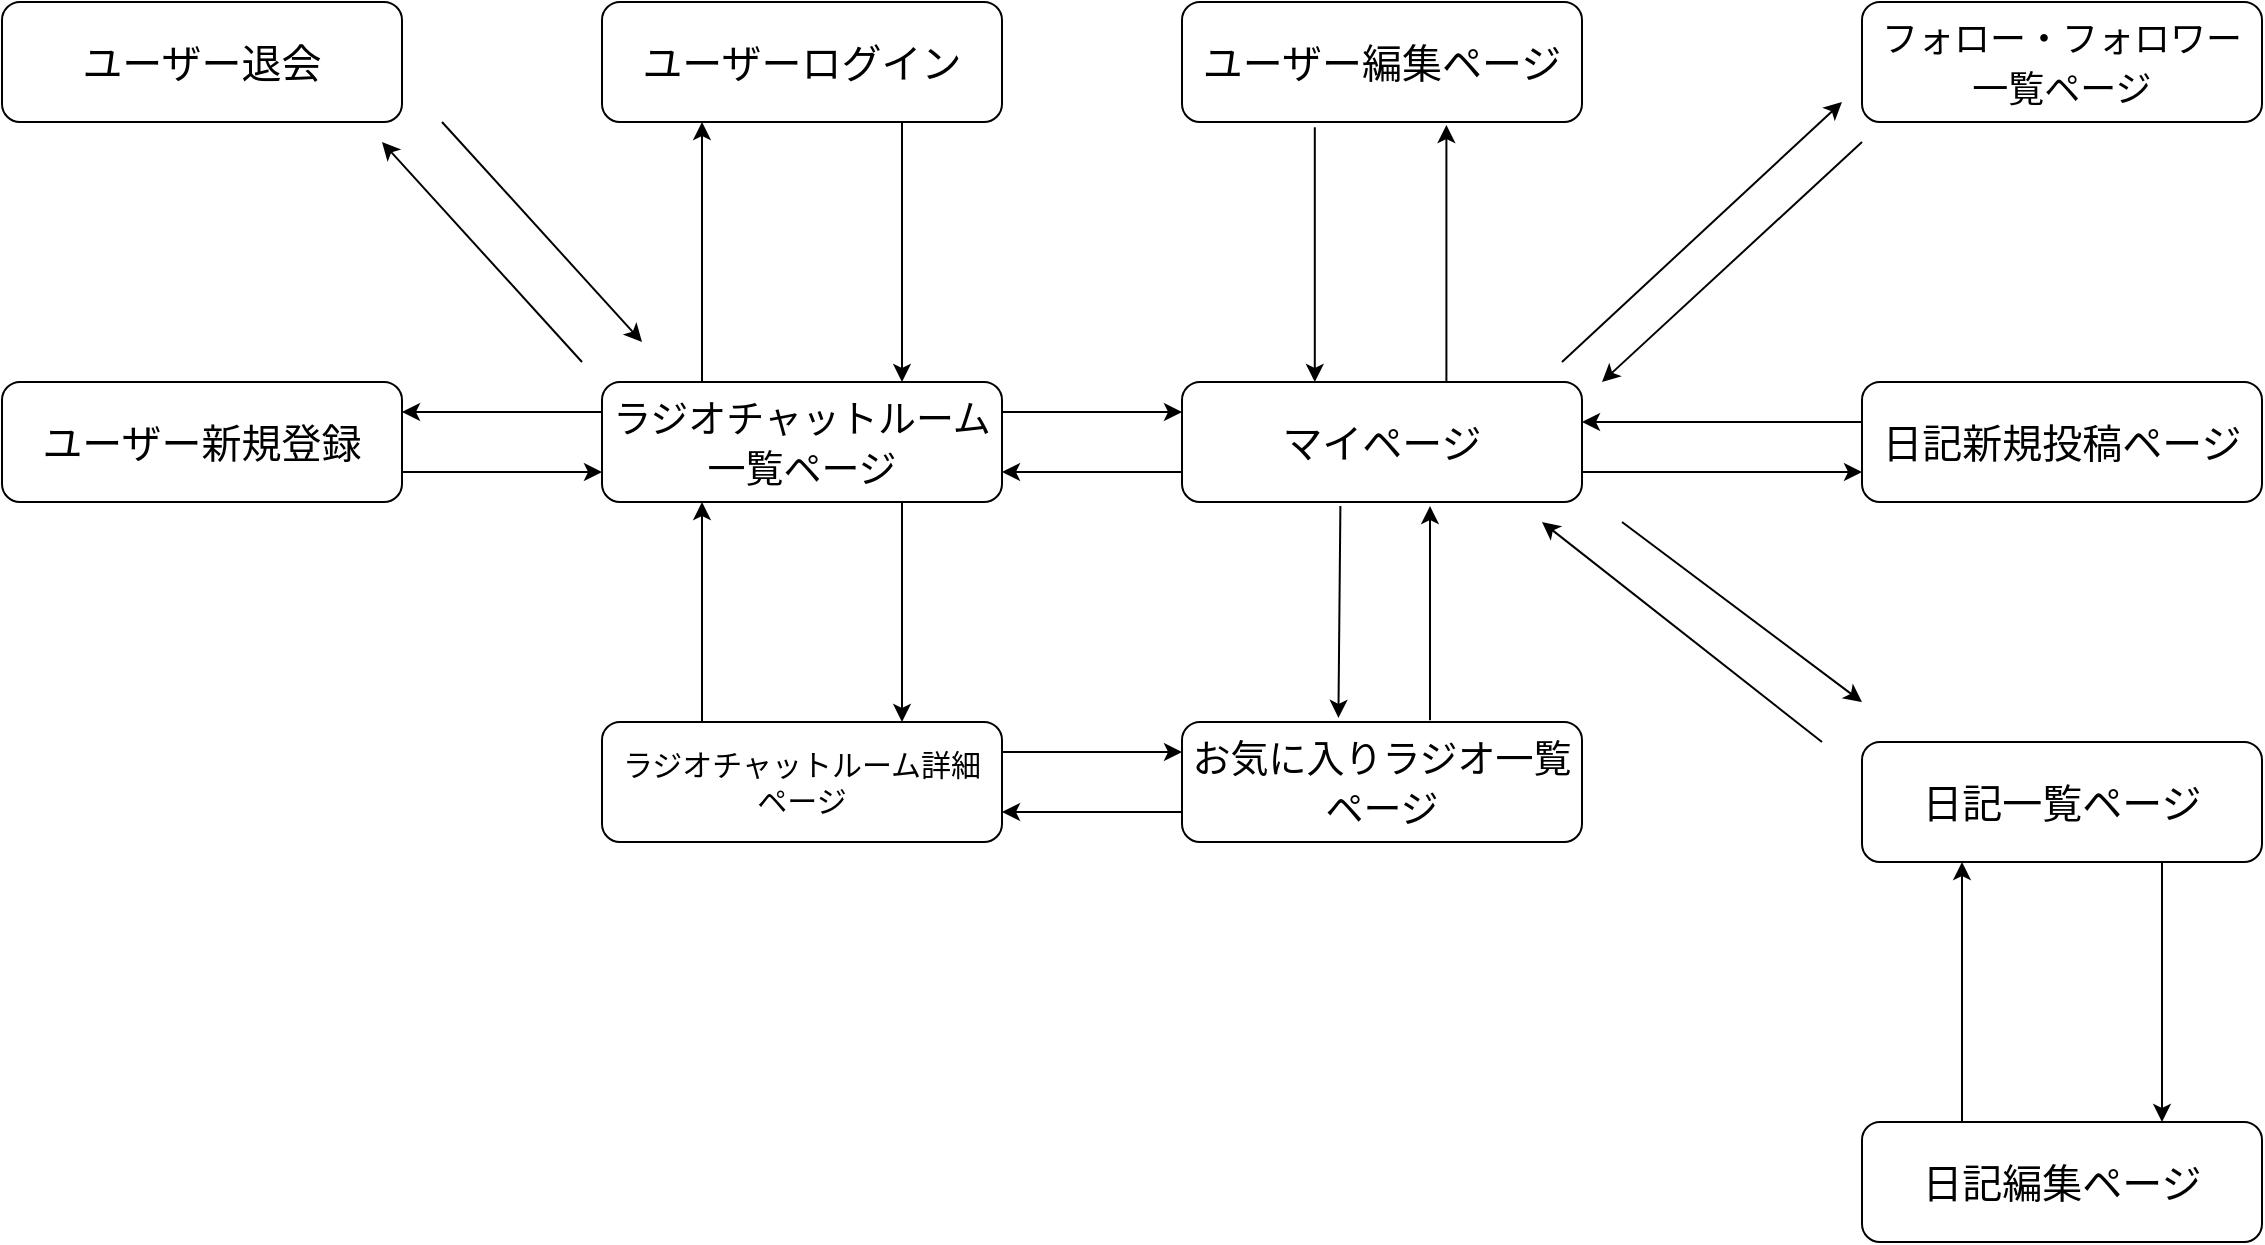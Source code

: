 <mxfile>
    <diagram id="2nmyHhBSpIyZ48t5KGVI" name="ページ1">
        <mxGraphModel dx="947" dy="763" grid="1" gridSize="10" guides="1" tooltips="1" connect="1" arrows="1" fold="1" page="1" pageScale="1" pageWidth="827" pageHeight="1169" math="0" shadow="0">
            <root>
                <mxCell id="0"/>
                <mxCell id="1" parent="0"/>
                <mxCell id="18" style="edgeStyle=none;html=1;exitX=0.25;exitY=0;exitDx=0;exitDy=0;entryX=0.25;entryY=1;entryDx=0;entryDy=0;fontSize=15;" parent="1" source="8" target="12" edge="1">
                    <mxGeometry relative="1" as="geometry"/>
                </mxCell>
                <mxCell id="20" style="edgeStyle=none;html=1;fontSize=15;entryX=0;entryY=0.25;entryDx=0;entryDy=0;exitX=1;exitY=0.25;exitDx=0;exitDy=0;" parent="1" source="8" target="10" edge="1">
                    <mxGeometry relative="1" as="geometry">
                        <mxPoint x="760" y="570" as="sourcePoint"/>
                        <mxPoint x="830" y="490" as="targetPoint"/>
                    </mxGeometry>
                </mxCell>
                <mxCell id="22" style="edgeStyle=none;html=1;fontSize=15;entryX=1;entryY=0.25;entryDx=0;entryDy=0;exitX=0;exitY=0.25;exitDx=0;exitDy=0;" parent="1" source="8" target="11" edge="1">
                    <mxGeometry relative="1" as="geometry">
                        <mxPoint x="570" y="580" as="sourcePoint"/>
                        <mxPoint x="490" y="490" as="targetPoint"/>
                    </mxGeometry>
                </mxCell>
                <mxCell id="57" style="edgeStyle=none;html=1;exitX=0.25;exitY=1;exitDx=0;exitDy=0;entryX=0.25;entryY=0;entryDx=0;entryDy=0;fontSize=18;startArrow=classic;startFill=1;endArrow=none;endFill=0;" parent="1" source="8" target="9" edge="1">
                    <mxGeometry relative="1" as="geometry"/>
                </mxCell>
                <mxCell id="8" value="&lt;font style=&quot;font-size: 19px;&quot;&gt;ラジオチャットルーム一覧ページ&lt;/font&gt;" style="rounded=1;whiteSpace=wrap;html=1;fontSize=20;" parent="1" vertex="1">
                    <mxGeometry x="550" y="430" width="200" height="60" as="geometry"/>
                </mxCell>
                <mxCell id="26" style="edgeStyle=none;html=1;fontSize=15;exitX=1;exitY=0.25;exitDx=0;exitDy=0;entryX=0;entryY=0.25;entryDx=0;entryDy=0;" parent="1" source="9" target="43" edge="1">
                    <mxGeometry relative="1" as="geometry">
                        <mxPoint x="960" y="650" as="targetPoint"/>
                    </mxGeometry>
                </mxCell>
                <mxCell id="56" style="edgeStyle=none;html=1;exitX=0.75;exitY=0;exitDx=0;exitDy=0;entryX=0.75;entryY=1;entryDx=0;entryDy=0;fontSize=18;startArrow=classic;startFill=1;endArrow=none;endFill=0;" parent="1" source="9" target="8" edge="1">
                    <mxGeometry relative="1" as="geometry"/>
                </mxCell>
                <mxCell id="9" value="&lt;font style=&quot;font-size: 15px;&quot;&gt;ラジオチャットルーム詳細&lt;br&gt;ページ&lt;/font&gt;" style="rounded=1;whiteSpace=wrap;html=1;fontSize=15;" parent="1" vertex="1">
                    <mxGeometry x="550" y="600" width="200" height="60" as="geometry"/>
                </mxCell>
                <mxCell id="21" style="edgeStyle=none;html=1;fontSize=15;entryX=1;entryY=0.75;entryDx=0;entryDy=0;exitX=0;exitY=0.75;exitDx=0;exitDy=0;" parent="1" source="10" target="8" edge="1">
                    <mxGeometry relative="1" as="geometry">
                        <mxPoint x="850" y="500" as="sourcePoint"/>
                        <mxPoint x="770" y="590" as="targetPoint"/>
                    </mxGeometry>
                </mxCell>
                <mxCell id="25" style="edgeStyle=none;html=1;entryX=1;entryY=0.75;entryDx=0;entryDy=0;fontSize=15;exitX=0;exitY=0.75;exitDx=0;exitDy=0;" parent="1" source="43" target="9" edge="1">
                    <mxGeometry relative="1" as="geometry">
                        <mxPoint x="920" y="660" as="sourcePoint"/>
                    </mxGeometry>
                </mxCell>
                <mxCell id="31" value="" style="edgeStyle=none;html=1;fontSize=15;exitX=0.661;exitY=0;exitDx=0;exitDy=0;entryX=0.661;entryY=1.025;entryDx=0;entryDy=0;entryPerimeter=0;exitPerimeter=0;" parent="1" source="10" target="13" edge="1">
                    <mxGeometry relative="1" as="geometry"/>
                </mxCell>
                <mxCell id="32" style="edgeStyle=none;html=1;fontSize=15;" parent="1" edge="1">
                    <mxGeometry relative="1" as="geometry">
                        <mxPoint x="1060" y="500" as="sourcePoint"/>
                        <mxPoint x="1180" y="590" as="targetPoint"/>
                    </mxGeometry>
                </mxCell>
                <mxCell id="38" style="edgeStyle=none;html=1;exitX=1;exitY=0.75;exitDx=0;exitDy=0;entryX=0;entryY=0.75;entryDx=0;entryDy=0;fontSize=15;" parent="1" source="10" target="15" edge="1">
                    <mxGeometry relative="1" as="geometry"/>
                </mxCell>
                <mxCell id="45" style="edgeStyle=none;html=1;entryX=0.391;entryY=-0.034;entryDx=0;entryDy=0;entryPerimeter=0;fontSize=19;exitX=0.396;exitY=1.034;exitDx=0;exitDy=0;exitPerimeter=0;" parent="1" source="10" target="43" edge="1">
                    <mxGeometry relative="1" as="geometry"/>
                </mxCell>
                <mxCell id="10" value="マイページ" style="rounded=1;whiteSpace=wrap;html=1;fontSize=20;" parent="1" vertex="1">
                    <mxGeometry x="840" y="430" width="200" height="60" as="geometry"/>
                </mxCell>
                <mxCell id="23" style="edgeStyle=none;html=1;fontSize=15;entryX=0;entryY=0.75;entryDx=0;entryDy=0;exitX=1;exitY=0.75;exitDx=0;exitDy=0;" parent="1" source="11" target="8" edge="1">
                    <mxGeometry relative="1" as="geometry">
                        <mxPoint x="470" y="500" as="sourcePoint"/>
                        <mxPoint x="550" y="590" as="targetPoint"/>
                    </mxGeometry>
                </mxCell>
                <mxCell id="11" value="&lt;span style=&quot;font-size: 20px;&quot;&gt;ユーザー新規登録&lt;/span&gt;" style="rounded=1;whiteSpace=wrap;html=1;" parent="1" vertex="1">
                    <mxGeometry x="250" y="430" width="200" height="60" as="geometry"/>
                </mxCell>
                <mxCell id="19" style="edgeStyle=none;html=1;exitX=0.75;exitY=1;exitDx=0;exitDy=0;entryX=0.75;entryY=0;entryDx=0;entryDy=0;fontSize=15;" parent="1" source="12" target="8" edge="1">
                    <mxGeometry relative="1" as="geometry"/>
                </mxCell>
                <mxCell id="12" value="ユーザーログイン" style="rounded=1;whiteSpace=wrap;html=1;fontSize=20;" parent="1" vertex="1">
                    <mxGeometry x="550" y="240" width="200" height="60" as="geometry"/>
                </mxCell>
                <mxCell id="30" value="" style="edgeStyle=none;html=1;fontSize=15;entryX=0.332;entryY=0;entryDx=0;entryDy=0;exitX=0.332;exitY=1.044;exitDx=0;exitDy=0;exitPerimeter=0;entryPerimeter=0;" parent="1" source="13" target="10" edge="1">
                    <mxGeometry relative="1" as="geometry"/>
                </mxCell>
                <mxCell id="13" value="ユーザー編集ページ" style="rounded=1;whiteSpace=wrap;html=1;fontSize=20;" parent="1" vertex="1">
                    <mxGeometry x="840" y="240" width="200" height="60" as="geometry"/>
                </mxCell>
                <mxCell id="33" style="edgeStyle=none;html=1;fontSize=15;" parent="1" edge="1">
                    <mxGeometry relative="1" as="geometry">
                        <mxPoint x="1020" y="500" as="targetPoint"/>
                        <mxPoint x="1160" y="610" as="sourcePoint"/>
                    </mxGeometry>
                </mxCell>
                <mxCell id="41" style="edgeStyle=none;html=1;entryX=0.75;entryY=0;entryDx=0;entryDy=0;fontSize=15;exitX=0.75;exitY=1;exitDx=0;exitDy=0;" parent="1" source="14" target="40" edge="1">
                    <mxGeometry relative="1" as="geometry"/>
                </mxCell>
                <mxCell id="14" value="日記一覧ページ" style="rounded=1;whiteSpace=wrap;html=1;fontSize=20;" parent="1" vertex="1">
                    <mxGeometry x="1180" y="610" width="200" height="60" as="geometry"/>
                </mxCell>
                <mxCell id="37" style="edgeStyle=none;html=1;fontSize=15;" parent="1" edge="1">
                    <mxGeometry relative="1" as="geometry">
                        <mxPoint x="1180" y="450" as="sourcePoint"/>
                        <mxPoint x="1040" y="450" as="targetPoint"/>
                    </mxGeometry>
                </mxCell>
                <mxCell id="15" value="日記新規投稿ページ" style="rounded=1;whiteSpace=wrap;html=1;fontSize=20;" parent="1" vertex="1">
                    <mxGeometry x="1180" y="430" width="200" height="60" as="geometry"/>
                </mxCell>
                <mxCell id="42" style="edgeStyle=none;html=1;exitX=0.25;exitY=0;exitDx=0;exitDy=0;fontSize=15;entryX=0.25;entryY=1;entryDx=0;entryDy=0;" parent="1" source="40" target="14" edge="1">
                    <mxGeometry relative="1" as="geometry">
                        <mxPoint x="1229.882" y="680" as="targetPoint"/>
                    </mxGeometry>
                </mxCell>
                <mxCell id="40" value="日記編集ページ" style="rounded=1;whiteSpace=wrap;html=1;fontSize=20;" parent="1" vertex="1">
                    <mxGeometry x="1180" y="800" width="200" height="60" as="geometry"/>
                </mxCell>
                <mxCell id="44" style="edgeStyle=none;html=1;entryX=0.62;entryY=1.034;entryDx=0;entryDy=0;fontSize=19;exitX=0.62;exitY=-0.015;exitDx=0;exitDy=0;exitPerimeter=0;entryPerimeter=0;" parent="1" source="43" target="10" edge="1">
                    <mxGeometry relative="1" as="geometry"/>
                </mxCell>
                <mxCell id="43" value="&lt;font style=&quot;font-size: 19px;&quot;&gt;お気に入りラジオ一覧ページ&lt;/font&gt;" style="rounded=1;whiteSpace=wrap;html=1;fontSize=20;" parent="1" vertex="1">
                    <mxGeometry x="840" y="600" width="200" height="60" as="geometry"/>
                </mxCell>
                <mxCell id="46" value="&lt;font style=&quot;font-size: 18px;&quot;&gt;フォロー・フォロワー&lt;br&gt;一覧ページ&lt;/font&gt;" style="rounded=1;whiteSpace=wrap;html=1;fontSize=20;" parent="1" vertex="1">
                    <mxGeometry x="1180" y="240" width="200" height="60" as="geometry"/>
                </mxCell>
                <mxCell id="47" value="" style="endArrow=classic;html=1;fontSize=18;" parent="1" edge="1">
                    <mxGeometry width="50" height="50" relative="1" as="geometry">
                        <mxPoint x="1030" y="420" as="sourcePoint"/>
                        <mxPoint x="1170" y="290" as="targetPoint"/>
                    </mxGeometry>
                </mxCell>
                <mxCell id="48" value="" style="endArrow=classic;html=1;fontSize=18;" parent="1" edge="1">
                    <mxGeometry width="50" height="50" relative="1" as="geometry">
                        <mxPoint x="1180" y="310" as="sourcePoint"/>
                        <mxPoint x="1050" y="430" as="targetPoint"/>
                    </mxGeometry>
                </mxCell>
                <mxCell id="58" value="&lt;span style=&quot;font-size: 20px;&quot;&gt;ユーザー退会&lt;/span&gt;" style="rounded=1;whiteSpace=wrap;html=1;" vertex="1" parent="1">
                    <mxGeometry x="250" y="240" width="200" height="60" as="geometry"/>
                </mxCell>
                <mxCell id="60" value="" style="endArrow=classic;html=1;" edge="1" parent="1">
                    <mxGeometry width="50" height="50" relative="1" as="geometry">
                        <mxPoint x="540" y="420" as="sourcePoint"/>
                        <mxPoint x="440" y="310" as="targetPoint"/>
                    </mxGeometry>
                </mxCell>
                <mxCell id="61" value="" style="endArrow=classic;html=1;" edge="1" parent="1">
                    <mxGeometry width="50" height="50" relative="1" as="geometry">
                        <mxPoint x="470" y="300" as="sourcePoint"/>
                        <mxPoint x="570" y="410" as="targetPoint"/>
                    </mxGeometry>
                </mxCell>
            </root>
        </mxGraphModel>
    </diagram>
</mxfile>